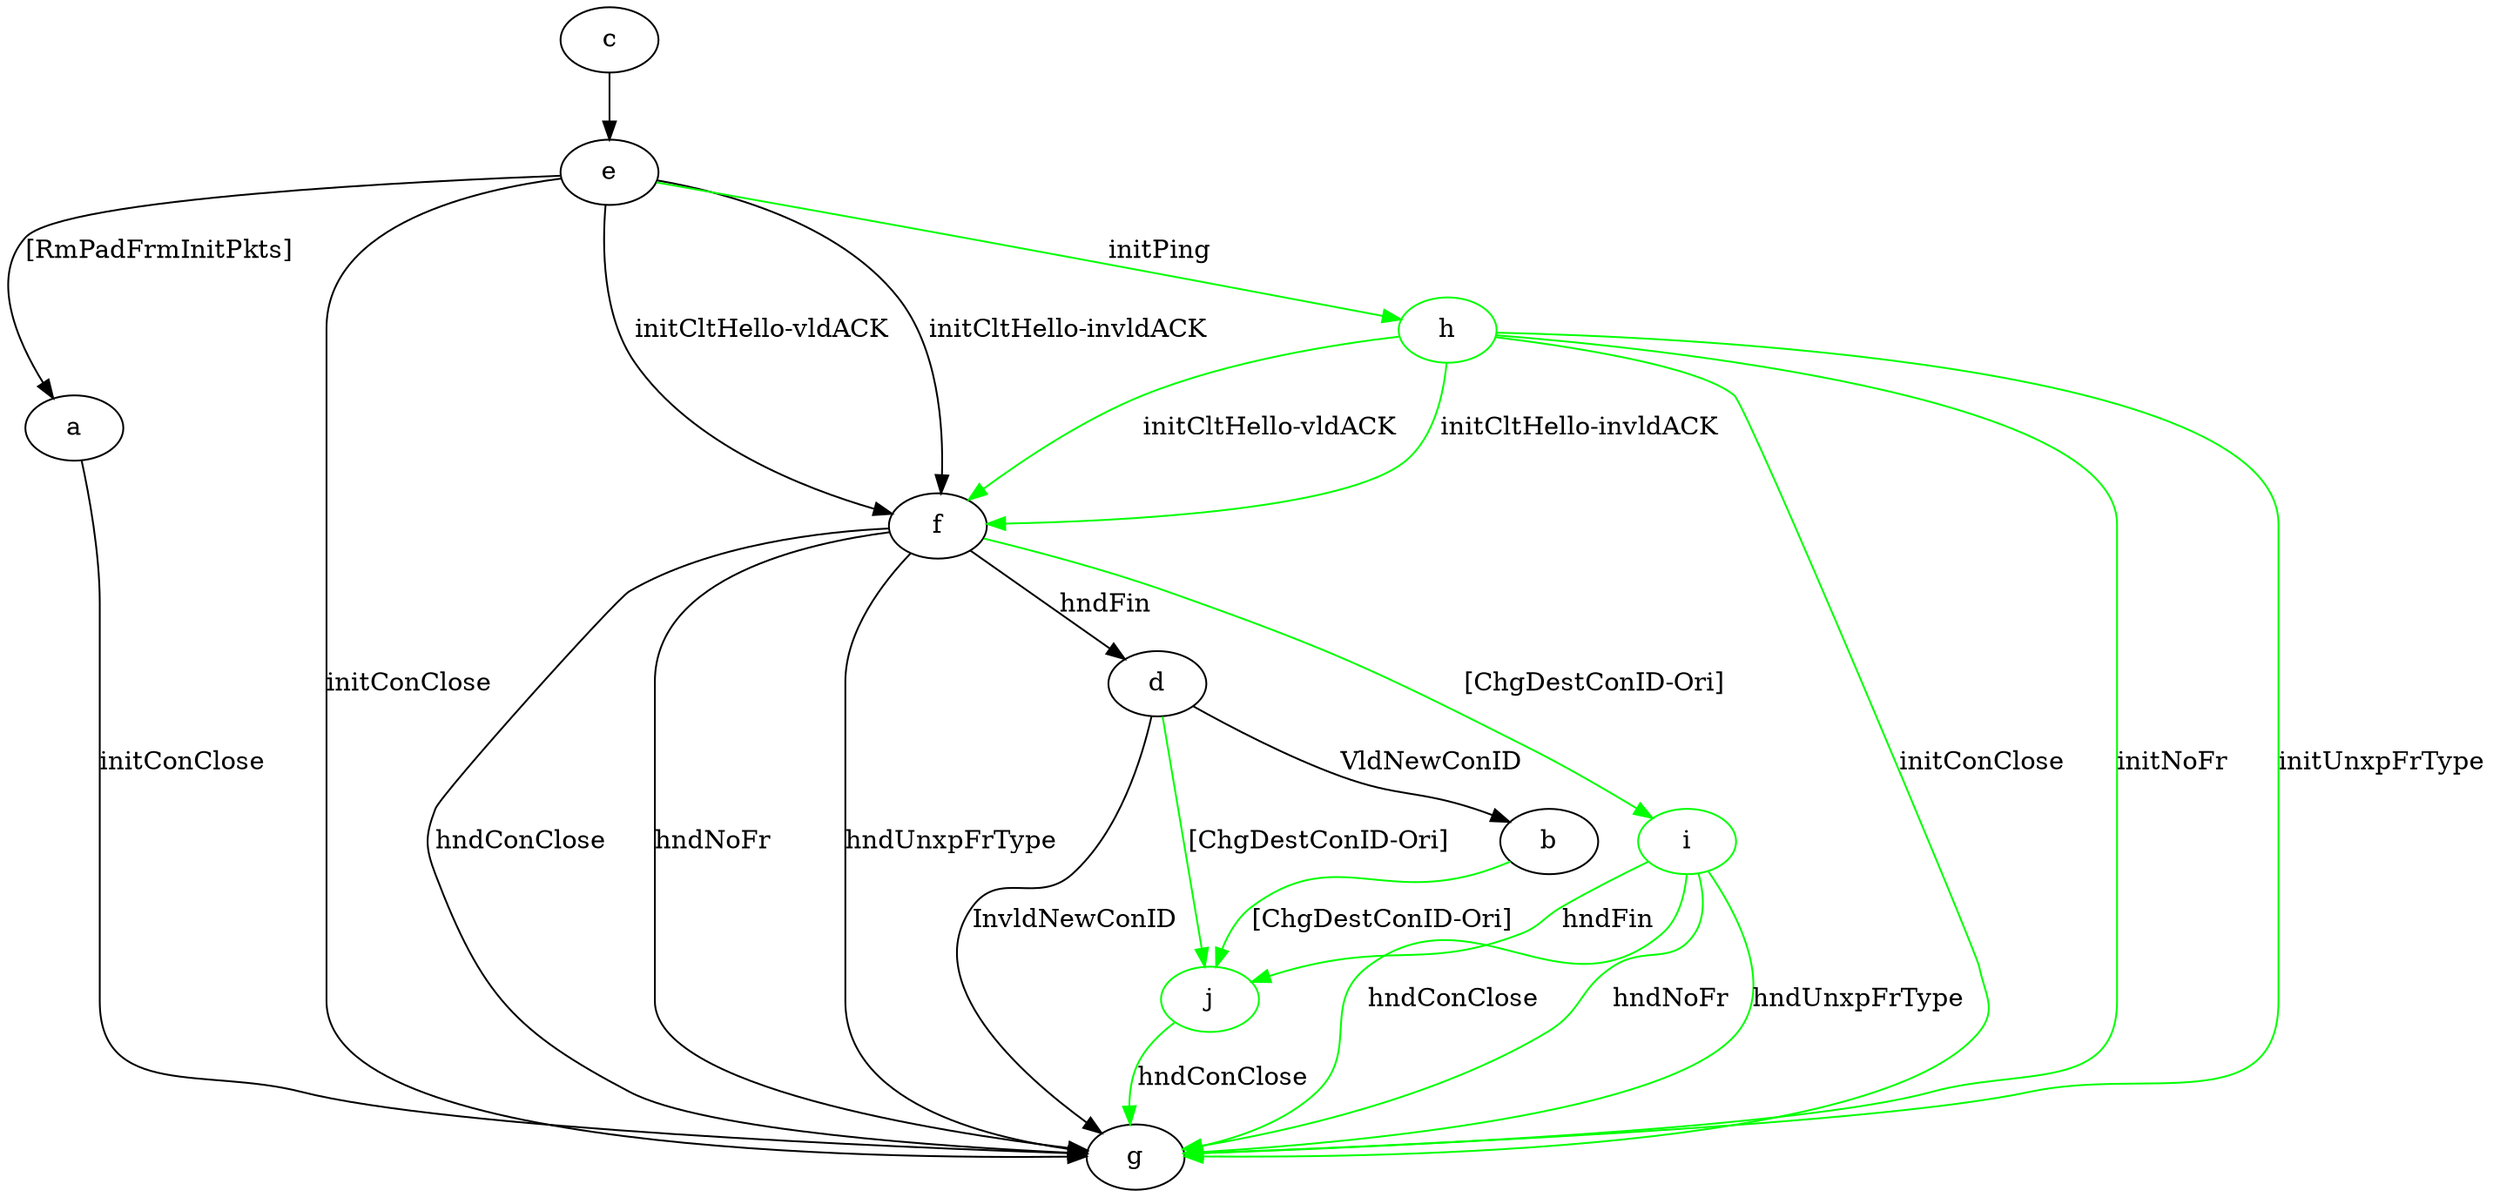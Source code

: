 digraph "" {
	a -> g	[key=0,
		label="initConClose "];
	j	[color=green];
	b -> j	[key=0,
		color=green,
		label="[ChgDestConID-Ori] "];
	c -> e	[key=0];
	d -> b	[key=0,
		label="VldNewConID "];
	d -> g	[key=0,
		label="InvldNewConID "];
	d -> j	[key=0,
		color=green,
		label="[ChgDestConID-Ori] "];
	e -> a	[key=0,
		label="[RmPadFrmInitPkts] "];
	e -> f	[key=0,
		label="initCltHello-vldACK "];
	e -> f	[key=1,
		label="initCltHello-invldACK "];
	e -> g	[key=0,
		label="initConClose "];
	h	[color=green];
	e -> h	[key=0,
		color=green,
		label="initPing "];
	f -> d	[key=0,
		label="hndFin "];
	f -> g	[key=0,
		label="hndConClose "];
	f -> g	[key=1,
		label="hndNoFr "];
	f -> g	[key=2,
		label="hndUnxpFrType "];
	i	[color=green];
	f -> i	[key=0,
		color=green,
		label="[ChgDestConID-Ori] "];
	h -> f	[key=0,
		color=green,
		label="initCltHello-vldACK "];
	h -> f	[key=1,
		color=green,
		label="initCltHello-invldACK "];
	h -> g	[key=0,
		color=green,
		label="initConClose "];
	h -> g	[key=1,
		color=green,
		label="initNoFr "];
	h -> g	[key=2,
		color=green,
		label="initUnxpFrType "];
	i -> g	[key=0,
		color=green,
		label="hndConClose "];
	i -> g	[key=1,
		color=green,
		label="hndNoFr "];
	i -> g	[key=2,
		color=green,
		label="hndUnxpFrType "];
	i -> j	[key=0,
		color=green,
		label="hndFin "];
	j -> g	[key=0,
		color=green,
		label="hndConClose "];
}
